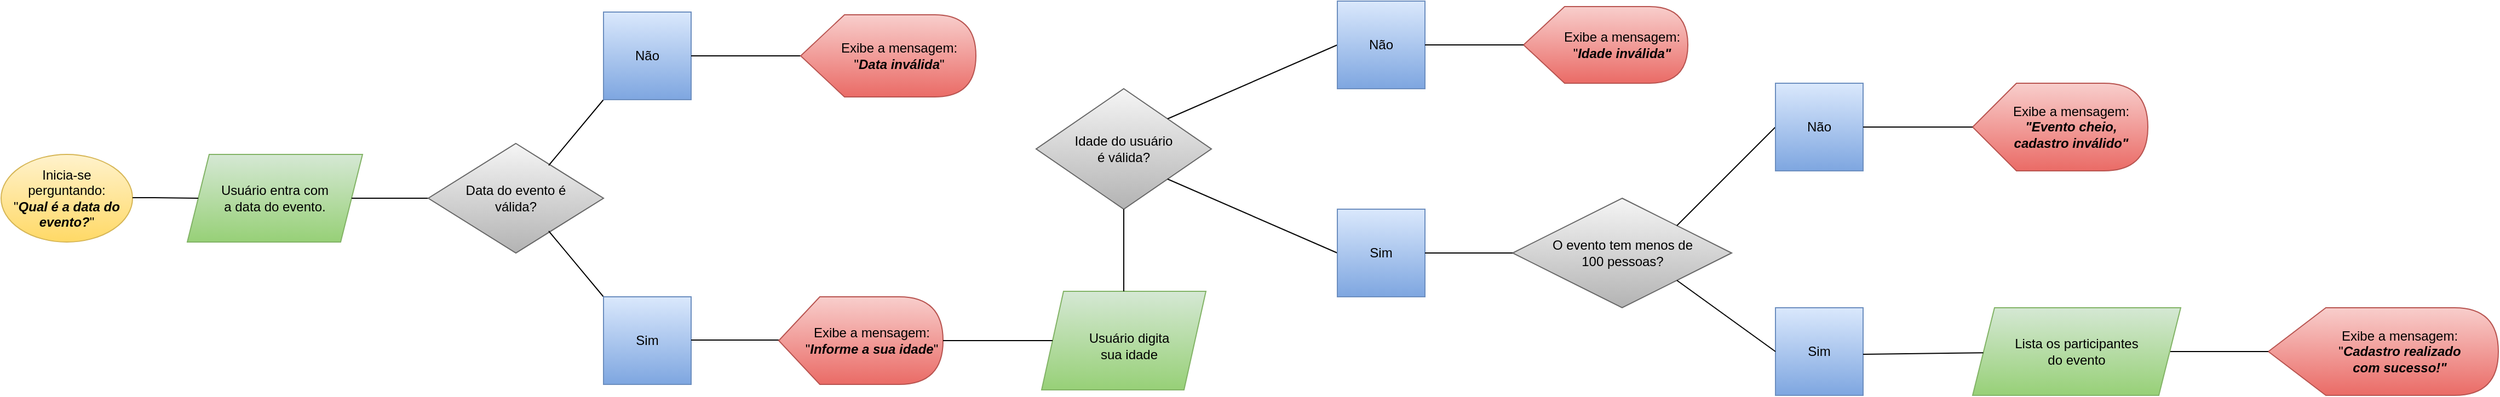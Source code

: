 <mxfile version="17.2.4" type="github">
  <diagram id="Xbdm1NHUXZNQph0ybp81" name="Page-1">
    <mxGraphModel dx="868" dy="450" grid="1" gridSize="10" guides="1" tooltips="1" connect="1" arrows="1" fold="1" page="1" pageScale="1" pageWidth="827" pageHeight="1169" math="0" shadow="0">
      <root>
        <mxCell id="0" />
        <mxCell id="1" parent="0" />
        <mxCell id="9eWRT6IDZDIMwClfeAxV-72" value="" style="rhombus;whiteSpace=wrap;html=1;strokeColor=#666666;fillColor=#f5f5f5;gradientColor=#b3b3b3;" vertex="1" parent="1">
          <mxGeometry x="1410" y="480" width="200" height="100" as="geometry" />
        </mxCell>
        <mxCell id="9eWRT6IDZDIMwClfeAxV-13" value="" style="shape=parallelogram;perimeter=parallelogramPerimeter;whiteSpace=wrap;html=1;fixedSize=1;fillColor=#d5e8d4;strokeColor=#82b366;gradientColor=#97d077;" vertex="1" parent="1">
          <mxGeometry x="200" y="440" width="160" height="80" as="geometry" />
        </mxCell>
        <mxCell id="9eWRT6IDZDIMwClfeAxV-1" value="" style="ellipse;whiteSpace=wrap;html=1;fillColor=#fff2cc;gradientColor=#ffd966;strokeColor=#d6b656;" vertex="1" parent="1">
          <mxGeometry x="30" y="440" width="120" height="80" as="geometry" />
        </mxCell>
        <mxCell id="9eWRT6IDZDIMwClfeAxV-2" value="Inicia-se perguntando: &quot;&lt;i&gt;&lt;b&gt;Qual é a data do evento?&lt;/b&gt;&lt;/i&gt;&quot;" style="text;html=1;strokeColor=none;fillColor=none;align=center;verticalAlign=middle;whiteSpace=wrap;rounded=0;" vertex="1" parent="1">
          <mxGeometry x="40" y="465" width="100" height="30" as="geometry" />
        </mxCell>
        <mxCell id="9eWRT6IDZDIMwClfeAxV-6" value="" style="endArrow=none;html=1;rounded=0;entryX=0;entryY=0.5;entryDx=0;entryDy=0;" edge="1" parent="1" target="9eWRT6IDZDIMwClfeAxV-13">
          <mxGeometry width="50" height="50" relative="1" as="geometry">
            <mxPoint x="150" y="479.5" as="sourcePoint" />
            <mxPoint x="190.587" y="479.608" as="targetPoint" />
            <Array as="points">
              <mxPoint x="170" y="479.5" />
            </Array>
          </mxGeometry>
        </mxCell>
        <mxCell id="9eWRT6IDZDIMwClfeAxV-9" value="Usuário entra com a data do evento." style="text;html=1;strokeColor=none;fillColor=none;align=center;verticalAlign=middle;whiteSpace=wrap;rounded=0;" vertex="1" parent="1">
          <mxGeometry x="225" y="465" width="110" height="30" as="geometry" />
        </mxCell>
        <mxCell id="9eWRT6IDZDIMwClfeAxV-14" value="" style="endArrow=none;html=1;rounded=0;" edge="1" parent="1">
          <mxGeometry width="50" height="50" relative="1" as="geometry">
            <mxPoint x="350" y="480" as="sourcePoint" />
            <mxPoint x="430" y="480" as="targetPoint" />
          </mxGeometry>
        </mxCell>
        <mxCell id="9eWRT6IDZDIMwClfeAxV-15" value="" style="rhombus;whiteSpace=wrap;html=1;fillColor=#f5f5f5;strokeColor=#666666;gradientColor=#b3b3b3;" vertex="1" parent="1">
          <mxGeometry x="420" y="430" width="160" height="100" as="geometry" />
        </mxCell>
        <mxCell id="9eWRT6IDZDIMwClfeAxV-16" value="" style="endArrow=none;html=1;rounded=0;entryX=0;entryY=1;entryDx=0;entryDy=0;" edge="1" parent="1" target="9eWRT6IDZDIMwClfeAxV-19">
          <mxGeometry width="50" height="50" relative="1" as="geometry">
            <mxPoint x="530" y="450" as="sourcePoint" />
            <mxPoint x="580" y="400" as="targetPoint" />
          </mxGeometry>
        </mxCell>
        <mxCell id="9eWRT6IDZDIMwClfeAxV-18" value="" style="endArrow=none;html=1;rounded=0;entryX=0;entryY=0;entryDx=0;entryDy=0;" edge="1" parent="1" target="9eWRT6IDZDIMwClfeAxV-22">
          <mxGeometry width="50" height="50" relative="1" as="geometry">
            <mxPoint x="530" y="510" as="sourcePoint" />
            <mxPoint x="580" y="565" as="targetPoint" />
          </mxGeometry>
        </mxCell>
        <mxCell id="9eWRT6IDZDIMwClfeAxV-19" value="" style="whiteSpace=wrap;html=1;aspect=fixed;fillColor=#dae8fc;strokeColor=#6c8ebf;gradientColor=#7ea6e0;" vertex="1" parent="1">
          <mxGeometry x="580" y="310" width="80" height="80" as="geometry" />
        </mxCell>
        <mxCell id="9eWRT6IDZDIMwClfeAxV-20" value="Não" style="text;html=1;strokeColor=none;fillColor=none;align=center;verticalAlign=middle;whiteSpace=wrap;rounded=0;" vertex="1" parent="1">
          <mxGeometry x="590" y="335" width="60" height="30" as="geometry" />
        </mxCell>
        <mxCell id="9eWRT6IDZDIMwClfeAxV-21" value="Data do evento é válida?" style="text;html=1;strokeColor=none;fillColor=none;align=center;verticalAlign=middle;whiteSpace=wrap;rounded=0;" vertex="1" parent="1">
          <mxGeometry x="450" y="450" width="100" height="60" as="geometry" />
        </mxCell>
        <mxCell id="9eWRT6IDZDIMwClfeAxV-65" style="edgeStyle=orthogonalEdgeStyle;rounded=0;orthogonalLoop=1;jettySize=auto;html=1;" edge="1" parent="1">
          <mxGeometry relative="1" as="geometry">
            <mxPoint x="580" y="620" as="targetPoint" />
            <mxPoint x="580" y="620" as="sourcePoint" />
          </mxGeometry>
        </mxCell>
        <mxCell id="9eWRT6IDZDIMwClfeAxV-22" value="" style="whiteSpace=wrap;html=1;aspect=fixed;fillColor=#dae8fc;strokeColor=#6c8ebf;gradientColor=#7ea6e0;" vertex="1" parent="1">
          <mxGeometry x="580" y="570" width="80" height="80" as="geometry" />
        </mxCell>
        <mxCell id="9eWRT6IDZDIMwClfeAxV-23" value="Sim" style="text;html=1;strokeColor=none;fillColor=none;align=center;verticalAlign=middle;whiteSpace=wrap;rounded=0;" vertex="1" parent="1">
          <mxGeometry x="600" y="592.5" width="40" height="35" as="geometry" />
        </mxCell>
        <mxCell id="9eWRT6IDZDIMwClfeAxV-25" value="" style="endArrow=none;html=1;rounded=0;" edge="1" parent="1">
          <mxGeometry width="50" height="50" relative="1" as="geometry">
            <mxPoint x="660" y="609.5" as="sourcePoint" />
            <mxPoint x="740" y="609.5" as="targetPoint" />
          </mxGeometry>
        </mxCell>
        <mxCell id="9eWRT6IDZDIMwClfeAxV-29" value="" style="endArrow=none;html=1;rounded=0;entryX=0;entryY=0.5;entryDx=0;entryDy=0;exitX=1;exitY=0.5;exitDx=0;exitDy=0;entryPerimeter=0;" edge="1" parent="1" source="9eWRT6IDZDIMwClfeAxV-19" target="9eWRT6IDZDIMwClfeAxV-51">
          <mxGeometry width="50" height="50" relative="1" as="geometry">
            <mxPoint x="690" y="350" as="sourcePoint" />
            <mxPoint x="760" y="345" as="targetPoint" />
          </mxGeometry>
        </mxCell>
        <mxCell id="9eWRT6IDZDIMwClfeAxV-32" value="" style="shape=display;whiteSpace=wrap;html=1;fillColor=#f8cecc;strokeColor=#b85450;gradientColor=#ea6b66;" vertex="1" parent="1">
          <mxGeometry x="740" y="570" width="150" height="80" as="geometry" />
        </mxCell>
        <mxCell id="9eWRT6IDZDIMwClfeAxV-34" value="" style="shape=parallelogram;perimeter=parallelogramPerimeter;whiteSpace=wrap;html=1;fixedSize=1;fillColor=#d5e8d4;strokeColor=#82b366;gradientColor=#97d077;" vertex="1" parent="1">
          <mxGeometry x="980" y="565" width="150" height="90" as="geometry" />
        </mxCell>
        <mxCell id="9eWRT6IDZDIMwClfeAxV-37" value="" style="rhombus;whiteSpace=wrap;html=1;fillColor=#f5f5f5;strokeColor=#666666;gradientColor=#b3b3b3;" vertex="1" parent="1">
          <mxGeometry x="975" y="380" width="160" height="110" as="geometry" />
        </mxCell>
        <mxCell id="9eWRT6IDZDIMwClfeAxV-39" value="" style="endArrow=none;html=1;rounded=0;entryX=0;entryY=0.5;entryDx=0;entryDy=0;exitX=1;exitY=0;exitDx=0;exitDy=0;" edge="1" parent="1" source="9eWRT6IDZDIMwClfeAxV-37" target="9eWRT6IDZDIMwClfeAxV-41">
          <mxGeometry width="50" height="50" relative="1" as="geometry">
            <mxPoint x="1150" y="410" as="sourcePoint" />
            <mxPoint x="1190" y="380" as="targetPoint" />
          </mxGeometry>
        </mxCell>
        <mxCell id="9eWRT6IDZDIMwClfeAxV-40" value="" style="endArrow=none;html=1;rounded=0;entryX=1;entryY=1;entryDx=0;entryDy=0;exitX=0;exitY=0.5;exitDx=0;exitDy=0;" edge="1" parent="1" source="9eWRT6IDZDIMwClfeAxV-42" target="9eWRT6IDZDIMwClfeAxV-37">
          <mxGeometry width="50" height="50" relative="1" as="geometry">
            <mxPoint x="1190" y="500" as="sourcePoint" />
            <mxPoint x="1210" y="465" as="targetPoint" />
          </mxGeometry>
        </mxCell>
        <mxCell id="9eWRT6IDZDIMwClfeAxV-41" value="" style="whiteSpace=wrap;html=1;aspect=fixed;fillColor=#dae8fc;strokeColor=#6c8ebf;gradientColor=#7ea6e0;" vertex="1" parent="1">
          <mxGeometry x="1250" y="300" width="80" height="80" as="geometry" />
        </mxCell>
        <mxCell id="9eWRT6IDZDIMwClfeAxV-42" value="" style="whiteSpace=wrap;html=1;aspect=fixed;fillColor=#dae8fc;strokeColor=#6c8ebf;gradientColor=#7ea6e0;" vertex="1" parent="1">
          <mxGeometry x="1250" y="490" width="80" height="80" as="geometry" />
        </mxCell>
        <mxCell id="9eWRT6IDZDIMwClfeAxV-43" value="" style="shape=display;whiteSpace=wrap;html=1;fillColor=#f8cecc;strokeColor=#b85450;gradientColor=#ea6b66;" vertex="1" parent="1">
          <mxGeometry x="1420" y="305" width="150" height="70" as="geometry" />
        </mxCell>
        <mxCell id="9eWRT6IDZDIMwClfeAxV-48" value="" style="shape=display;whiteSpace=wrap;html=1;fillColor=#f8cecc;strokeColor=#b85450;gradientColor=#ea6b66;" vertex="1" parent="1">
          <mxGeometry x="2100" y="580" width="210" height="80" as="geometry" />
        </mxCell>
        <mxCell id="9eWRT6IDZDIMwClfeAxV-51" value="" style="shape=display;whiteSpace=wrap;html=1;fillColor=#f8cecc;strokeColor=#b85450;gradientColor=#ea6b66;" vertex="1" parent="1">
          <mxGeometry x="760" y="312.5" width="160" height="75" as="geometry" />
        </mxCell>
        <mxCell id="9eWRT6IDZDIMwClfeAxV-52" value="Exibe a mensagem: &quot;&lt;i&gt;&lt;b&gt;Data inválida&lt;/b&gt;&lt;/i&gt;&quot;" style="text;html=1;strokeColor=none;fillColor=none;align=center;verticalAlign=middle;whiteSpace=wrap;rounded=0;" vertex="1" parent="1">
          <mxGeometry x="790" y="335" width="120" height="30" as="geometry" />
        </mxCell>
        <mxCell id="9eWRT6IDZDIMwClfeAxV-53" value="Exibe a mensagem:&lt;br&gt;&quot;&lt;i&gt;&lt;b&gt;Informe a sua idade&lt;/b&gt;&lt;/i&gt;&quot;" style="text;html=1;strokeColor=none;fillColor=none;align=center;verticalAlign=middle;whiteSpace=wrap;rounded=0;" vertex="1" parent="1">
          <mxGeometry x="760" y="597.5" width="130" height="25" as="geometry" />
        </mxCell>
        <mxCell id="9eWRT6IDZDIMwClfeAxV-54" value="Usuário digita sua idade" style="text;html=1;strokeColor=none;fillColor=none;align=center;verticalAlign=middle;whiteSpace=wrap;rounded=0;" vertex="1" parent="1">
          <mxGeometry x="1015" y="600" width="90" height="30" as="geometry" />
        </mxCell>
        <mxCell id="9eWRT6IDZDIMwClfeAxV-55" value="Idade do usuário é válida?" style="text;html=1;strokeColor=none;fillColor=none;align=center;verticalAlign=middle;whiteSpace=wrap;rounded=0;" vertex="1" parent="1">
          <mxGeometry x="1005" y="420" width="100" height="30" as="geometry" />
        </mxCell>
        <mxCell id="9eWRT6IDZDIMwClfeAxV-56" value="Não" style="text;html=1;strokeColor=none;fillColor=none;align=center;verticalAlign=middle;whiteSpace=wrap;rounded=0;" vertex="1" parent="1">
          <mxGeometry x="1260" y="325" width="60" height="30" as="geometry" />
        </mxCell>
        <mxCell id="9eWRT6IDZDIMwClfeAxV-57" value="Sim" style="text;html=1;strokeColor=none;fillColor=none;align=center;verticalAlign=middle;whiteSpace=wrap;rounded=0;" vertex="1" parent="1">
          <mxGeometry x="1260" y="515" width="60" height="30" as="geometry" />
        </mxCell>
        <mxCell id="9eWRT6IDZDIMwClfeAxV-58" value="" style="endArrow=none;html=1;rounded=0;" edge="1" parent="1">
          <mxGeometry width="50" height="50" relative="1" as="geometry">
            <mxPoint x="1330" y="530" as="sourcePoint" />
            <mxPoint x="1410" y="530" as="targetPoint" />
          </mxGeometry>
        </mxCell>
        <mxCell id="9eWRT6IDZDIMwClfeAxV-59" value="" style="endArrow=none;html=1;rounded=0;entryX=0;entryY=0.5;entryDx=0;entryDy=0;entryPerimeter=0;exitX=1;exitY=0.5;exitDx=0;exitDy=0;" edge="1" parent="1" source="9eWRT6IDZDIMwClfeAxV-41" target="9eWRT6IDZDIMwClfeAxV-43">
          <mxGeometry width="50" height="50" relative="1" as="geometry">
            <mxPoint x="1330" y="340" as="sourcePoint" />
            <mxPoint x="1380" y="290" as="targetPoint" />
          </mxGeometry>
        </mxCell>
        <mxCell id="9eWRT6IDZDIMwClfeAxV-60" value="O evento tem menos de 100 pessoas?" style="text;html=1;strokeColor=none;fillColor=none;align=center;verticalAlign=middle;whiteSpace=wrap;rounded=0;" vertex="1" parent="1">
          <mxGeometry x="1442.5" y="515" width="135" height="30" as="geometry" />
        </mxCell>
        <mxCell id="9eWRT6IDZDIMwClfeAxV-61" value="" style="endArrow=none;html=1;rounded=0;entryX=0;entryY=0.5;entryDx=0;entryDy=0;entryPerimeter=0;startArrow=none;" edge="1" parent="1" source="9eWRT6IDZDIMwClfeAxV-68" target="9eWRT6IDZDIMwClfeAxV-48">
          <mxGeometry width="50" height="50" relative="1" as="geometry">
            <mxPoint x="1610" y="530" as="sourcePoint" />
            <mxPoint x="1660" y="480" as="targetPoint" />
          </mxGeometry>
        </mxCell>
        <mxCell id="9eWRT6IDZDIMwClfeAxV-62" value="Exibe a mensagem: &quot;&lt;b&gt;&lt;i&gt;Cadastro realizado com sucesso!&quot;&lt;/i&gt;&lt;/b&gt;" style="text;html=1;strokeColor=none;fillColor=none;align=center;verticalAlign=middle;whiteSpace=wrap;rounded=0;" vertex="1" parent="1">
          <mxGeometry x="2150" y="605" width="140" height="30" as="geometry" />
        </mxCell>
        <mxCell id="9eWRT6IDZDIMwClfeAxV-63" value="Exibe a mensagem:&lt;br&gt;&quot;&lt;b&gt;&lt;i&gt;Idade inválida&quot;&lt;/i&gt;&lt;/b&gt;" style="text;html=1;strokeColor=none;fillColor=none;align=center;verticalAlign=middle;whiteSpace=wrap;rounded=0;" vertex="1" parent="1">
          <mxGeometry x="1455" y="325" width="110" height="30" as="geometry" />
        </mxCell>
        <mxCell id="9eWRT6IDZDIMwClfeAxV-66" value="" style="endArrow=none;html=1;rounded=0;entryX=0.5;entryY=1;entryDx=0;entryDy=0;exitX=0.5;exitY=0;exitDx=0;exitDy=0;" edge="1" parent="1" source="9eWRT6IDZDIMwClfeAxV-34" target="9eWRT6IDZDIMwClfeAxV-37">
          <mxGeometry width="50" height="50" relative="1" as="geometry">
            <mxPoint x="1060" y="560" as="sourcePoint" />
            <mxPoint x="1110" y="520" as="targetPoint" />
          </mxGeometry>
        </mxCell>
        <mxCell id="9eWRT6IDZDIMwClfeAxV-67" value="" style="endArrow=none;html=1;rounded=0;entryX=0;entryY=0.5;entryDx=0;entryDy=0;" edge="1" parent="1" target="9eWRT6IDZDIMwClfeAxV-34">
          <mxGeometry width="50" height="50" relative="1" as="geometry">
            <mxPoint x="890" y="610" as="sourcePoint" />
            <mxPoint x="940" y="560" as="targetPoint" />
          </mxGeometry>
        </mxCell>
        <mxCell id="9eWRT6IDZDIMwClfeAxV-68" value="" style="shape=parallelogram;perimeter=parallelogramPerimeter;whiteSpace=wrap;html=1;fixedSize=1;strokeColor=#82b366;fillColor=#d5e8d4;gradientColor=#97d077;" vertex="1" parent="1">
          <mxGeometry x="1830" y="580" width="190" height="80" as="geometry" />
        </mxCell>
        <mxCell id="9eWRT6IDZDIMwClfeAxV-71" value="Lista os participantes do evento" style="text;html=1;strokeColor=none;fillColor=none;align=center;verticalAlign=middle;whiteSpace=wrap;rounded=0;" vertex="1" parent="1">
          <mxGeometry x="1865" y="605" width="120" height="30" as="geometry" />
        </mxCell>
        <mxCell id="9eWRT6IDZDIMwClfeAxV-74" value="Sim" style="whiteSpace=wrap;html=1;aspect=fixed;strokeColor=#6c8ebf;fillColor=#dae8fc;gradientColor=#7ea6e0;" vertex="1" parent="1">
          <mxGeometry x="1650" y="580" width="80" height="80" as="geometry" />
        </mxCell>
        <mxCell id="9eWRT6IDZDIMwClfeAxV-75" value="" style="endArrow=none;html=1;rounded=0;exitX=0;exitY=0.5;exitDx=0;exitDy=0;entryX=1;entryY=1;entryDx=0;entryDy=0;" edge="1" parent="1" source="9eWRT6IDZDIMwClfeAxV-74" target="9eWRT6IDZDIMwClfeAxV-72">
          <mxGeometry width="50" height="50" relative="1" as="geometry">
            <mxPoint x="1515" y="605" as="sourcePoint" />
            <mxPoint x="1565" y="555" as="targetPoint" />
          </mxGeometry>
        </mxCell>
        <mxCell id="9eWRT6IDZDIMwClfeAxV-76" value="" style="endArrow=none;html=1;rounded=0;" edge="1" parent="1" target="9eWRT6IDZDIMwClfeAxV-68">
          <mxGeometry width="50" height="50" relative="1" as="geometry">
            <mxPoint x="1730" y="622.5" as="sourcePoint" />
            <mxPoint x="1780" y="572.5" as="targetPoint" />
          </mxGeometry>
        </mxCell>
        <mxCell id="9eWRT6IDZDIMwClfeAxV-77" value="" style="endArrow=none;html=1;rounded=0;entryX=0;entryY=0.5;entryDx=0;entryDy=0;exitX=1;exitY=0;exitDx=0;exitDy=0;" edge="1" parent="1" source="9eWRT6IDZDIMwClfeAxV-72" target="9eWRT6IDZDIMwClfeAxV-78">
          <mxGeometry width="50" height="50" relative="1" as="geometry">
            <mxPoint x="1550" y="500" as="sourcePoint" />
            <mxPoint x="1650" y="430" as="targetPoint" />
          </mxGeometry>
        </mxCell>
        <mxCell id="9eWRT6IDZDIMwClfeAxV-78" value="Não" style="whiteSpace=wrap;html=1;aspect=fixed;strokeColor=#6c8ebf;fillColor=#dae8fc;gradientColor=#7ea6e0;" vertex="1" parent="1">
          <mxGeometry x="1650" y="375" width="80" height="80" as="geometry" />
        </mxCell>
        <mxCell id="9eWRT6IDZDIMwClfeAxV-79" value="" style="shape=display;whiteSpace=wrap;html=1;strokeColor=#b85450;fillColor=#f8cecc;gradientColor=#ea6b66;" vertex="1" parent="1">
          <mxGeometry x="1830" y="375" width="160" height="80" as="geometry" />
        </mxCell>
        <mxCell id="9eWRT6IDZDIMwClfeAxV-80" value="" style="endArrow=none;html=1;rounded=0;entryX=0;entryY=0.5;entryDx=0;entryDy=0;entryPerimeter=0;exitX=1;exitY=0.5;exitDx=0;exitDy=0;" edge="1" parent="1" source="9eWRT6IDZDIMwClfeAxV-78" target="9eWRT6IDZDIMwClfeAxV-79">
          <mxGeometry width="50" height="50" relative="1" as="geometry">
            <mxPoint x="1730" y="420" as="sourcePoint" />
            <mxPoint x="1780" y="370" as="targetPoint" />
          </mxGeometry>
        </mxCell>
        <mxCell id="9eWRT6IDZDIMwClfeAxV-81" value="Exibe a mensagem: &lt;b&gt;&lt;i&gt;&quot;Evento cheio, cadastro inválido&quot;&lt;/i&gt;&lt;/b&gt;" style="text;html=1;strokeColor=none;fillColor=none;align=center;verticalAlign=middle;whiteSpace=wrap;rounded=0;" vertex="1" parent="1">
          <mxGeometry x="1860" y="400" width="120" height="30" as="geometry" />
        </mxCell>
      </root>
    </mxGraphModel>
  </diagram>
</mxfile>

